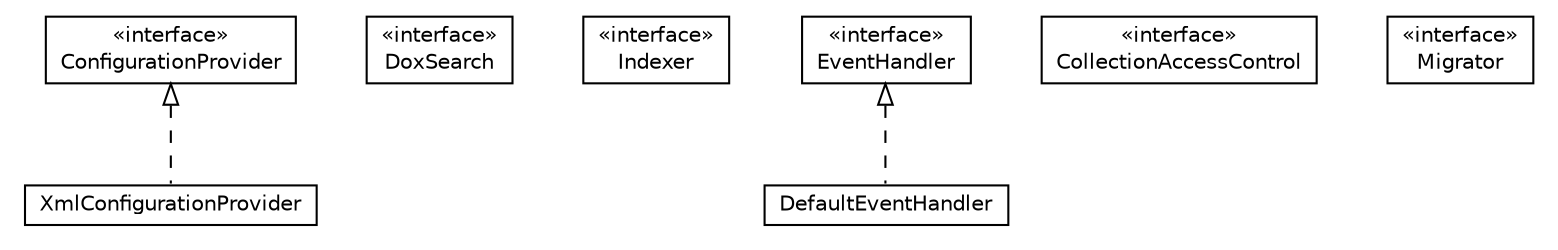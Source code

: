 #!/usr/local/bin/dot
#
# Class diagram 
# Generated by UMLGraph version R5_6-24-gf6e263 (http://www.umlgraph.org/)
#

digraph G {
	edge [fontname="Helvetica",fontsize=10,labelfontname="Helvetica",labelfontsize=10];
	node [fontname="Helvetica",fontsize=10,shape=plaintext];
	nodesep=0.25;
	ranksep=0.5;
	// net.trajano.doxdb.ext.XmlConfigurationProvider
	c71 [label=<<table title="net.trajano.doxdb.ext.XmlConfigurationProvider" border="0" cellborder="1" cellspacing="0" cellpadding="2" port="p" href="./XmlConfigurationProvider.html">
		<tr><td><table border="0" cellspacing="0" cellpadding="1">
<tr><td align="center" balign="center"> XmlConfigurationProvider </td></tr>
		</table></td></tr>
		</table>>, URL="./XmlConfigurationProvider.html", fontname="Helvetica", fontcolor="black", fontsize=10.0];
	// net.trajano.doxdb.ext.DoxSearch
	c72 [label=<<table title="net.trajano.doxdb.ext.DoxSearch" border="0" cellborder="1" cellspacing="0" cellpadding="2" port="p" href="./DoxSearch.html">
		<tr><td><table border="0" cellspacing="0" cellpadding="1">
<tr><td align="center" balign="center"> &#171;interface&#187; </td></tr>
<tr><td align="center" balign="center"> DoxSearch </td></tr>
		</table></td></tr>
		</table>>, URL="./DoxSearch.html", fontname="Helvetica", fontcolor="black", fontsize=10.0];
	// net.trajano.doxdb.ext.Indexer
	c73 [label=<<table title="net.trajano.doxdb.ext.Indexer" border="0" cellborder="1" cellspacing="0" cellpadding="2" port="p" href="./Indexer.html">
		<tr><td><table border="0" cellspacing="0" cellpadding="1">
<tr><td align="center" balign="center"> &#171;interface&#187; </td></tr>
<tr><td align="center" balign="center"> Indexer </td></tr>
		</table></td></tr>
		</table>>, URL="./Indexer.html", fontname="Helvetica", fontcolor="black", fontsize=10.0];
	// net.trajano.doxdb.ext.DefaultEventHandler
	c74 [label=<<table title="net.trajano.doxdb.ext.DefaultEventHandler" border="0" cellborder="1" cellspacing="0" cellpadding="2" port="p" href="./DefaultEventHandler.html">
		<tr><td><table border="0" cellspacing="0" cellpadding="1">
<tr><td align="center" balign="center"> DefaultEventHandler </td></tr>
		</table></td></tr>
		</table>>, URL="./DefaultEventHandler.html", fontname="Helvetica", fontcolor="black", fontsize=10.0];
	// net.trajano.doxdb.ext.EventHandler
	c75 [label=<<table title="net.trajano.doxdb.ext.EventHandler" border="0" cellborder="1" cellspacing="0" cellpadding="2" port="p" href="./EventHandler.html">
		<tr><td><table border="0" cellspacing="0" cellpadding="1">
<tr><td align="center" balign="center"> &#171;interface&#187; </td></tr>
<tr><td align="center" balign="center"> EventHandler </td></tr>
		</table></td></tr>
		</table>>, URL="./EventHandler.html", fontname="Helvetica", fontcolor="black", fontsize=10.0];
	// net.trajano.doxdb.ext.CollectionAccessControl
	c76 [label=<<table title="net.trajano.doxdb.ext.CollectionAccessControl" border="0" cellborder="1" cellspacing="0" cellpadding="2" port="p" href="./CollectionAccessControl.html">
		<tr><td><table border="0" cellspacing="0" cellpadding="1">
<tr><td align="center" balign="center"> &#171;interface&#187; </td></tr>
<tr><td align="center" balign="center"> CollectionAccessControl </td></tr>
		</table></td></tr>
		</table>>, URL="./CollectionAccessControl.html", fontname="Helvetica", fontcolor="black", fontsize=10.0];
	// net.trajano.doxdb.ext.ConfigurationProvider
	c77 [label=<<table title="net.trajano.doxdb.ext.ConfigurationProvider" border="0" cellborder="1" cellspacing="0" cellpadding="2" port="p" href="./ConfigurationProvider.html">
		<tr><td><table border="0" cellspacing="0" cellpadding="1">
<tr><td align="center" balign="center"> &#171;interface&#187; </td></tr>
<tr><td align="center" balign="center"> ConfigurationProvider </td></tr>
		</table></td></tr>
		</table>>, URL="./ConfigurationProvider.html", fontname="Helvetica", fontcolor="black", fontsize=10.0];
	// net.trajano.doxdb.ext.Migrator
	c78 [label=<<table title="net.trajano.doxdb.ext.Migrator" border="0" cellborder="1" cellspacing="0" cellpadding="2" port="p" href="./Migrator.html">
		<tr><td><table border="0" cellspacing="0" cellpadding="1">
<tr><td align="center" balign="center"> &#171;interface&#187; </td></tr>
<tr><td align="center" balign="center"> Migrator </td></tr>
		</table></td></tr>
		</table>>, URL="./Migrator.html", fontname="Helvetica", fontcolor="black", fontsize=10.0];
	//net.trajano.doxdb.ext.XmlConfigurationProvider implements net.trajano.doxdb.ext.ConfigurationProvider
	c77:p -> c71:p [dir=back,arrowtail=empty,style=dashed];
	//net.trajano.doxdb.ext.DefaultEventHandler implements net.trajano.doxdb.ext.EventHandler
	c75:p -> c74:p [dir=back,arrowtail=empty,style=dashed];
}

